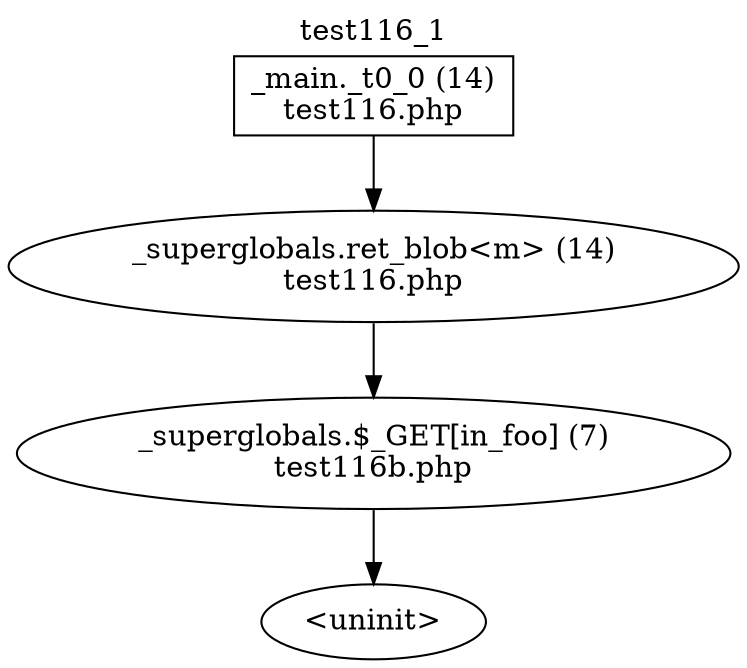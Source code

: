digraph cfg {
  label="test116_1";
  labelloc=t;
  n1 [shape=box, label="_main._t0_0 (14)\ntest116.php"];
  n2 [shape=ellipse, label="_superglobals.ret_blob<m> (14)\ntest116.php"];
  n3 [shape=ellipse, label="_superglobals.$_GET[in_foo] (7)\ntest116b.php"];
  n4 [shape=ellipse, label="<uninit>"];
  n1 -> n2;
  n2 -> n3;
  n3 -> n4;
}
